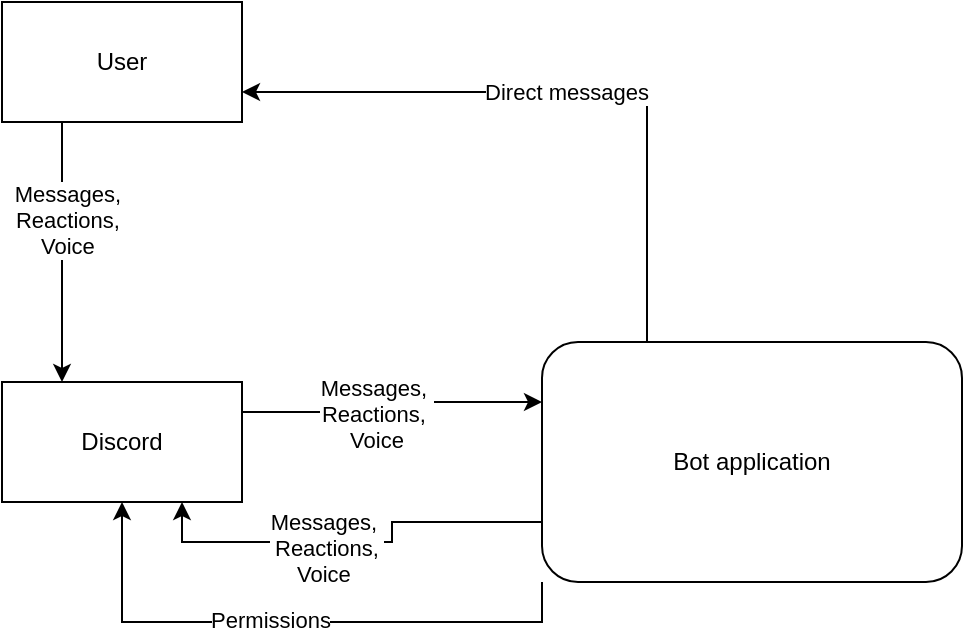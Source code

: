 <mxfile version="15.7.3" type="github">
  <diagram id="f5GZlIzyZnxSGYJT9G3B" name="Page-1">
    <mxGraphModel dx="1298" dy="721" grid="1" gridSize="10" guides="1" tooltips="1" connect="1" arrows="1" fold="1" page="1" pageScale="1" pageWidth="827" pageHeight="1169" math="0" shadow="0">
      <root>
        <mxCell id="0" />
        <mxCell id="1" parent="0" />
        <mxCell id="PesfteonWnOpIm44CVu_-4" style="edgeStyle=orthogonalEdgeStyle;rounded=0;orthogonalLoop=1;jettySize=auto;html=1;exitX=0.25;exitY=1;exitDx=0;exitDy=0;entryX=0.25;entryY=0;entryDx=0;entryDy=0;" parent="1" source="PesfteonWnOpIm44CVu_-1" target="PesfteonWnOpIm44CVu_-3" edge="1">
          <mxGeometry relative="1" as="geometry" />
        </mxCell>
        <mxCell id="PesfteonWnOpIm44CVu_-5" value="Messages,&amp;nbsp;&lt;br&gt;Reactions,&amp;nbsp;&lt;br&gt;Voice&amp;nbsp;" style="edgeLabel;html=1;align=center;verticalAlign=middle;resizable=0;points=[];" parent="PesfteonWnOpIm44CVu_-4" vertex="1" connectable="0">
          <mxGeometry x="-0.246" y="4" relative="1" as="geometry">
            <mxPoint as="offset" />
          </mxGeometry>
        </mxCell>
        <mxCell id="PesfteonWnOpIm44CVu_-1" value="User" style="rounded=0;whiteSpace=wrap;html=1;" parent="1" vertex="1">
          <mxGeometry x="270" y="100" width="120" height="60" as="geometry" />
        </mxCell>
        <mxCell id="PesfteonWnOpIm44CVu_-10" style="edgeStyle=orthogonalEdgeStyle;rounded=0;orthogonalLoop=1;jettySize=auto;html=1;exitX=0;exitY=0.75;exitDx=0;exitDy=0;entryX=0.75;entryY=1;entryDx=0;entryDy=0;" parent="1" source="PesfteonWnOpIm44CVu_-2" target="PesfteonWnOpIm44CVu_-3" edge="1">
          <mxGeometry relative="1" as="geometry" />
        </mxCell>
        <mxCell id="PesfteonWnOpIm44CVu_-11" value="Messages,&amp;nbsp;&lt;br&gt;Reactions,&lt;br&gt;Voice&amp;nbsp;" style="edgeLabel;html=1;align=center;verticalAlign=middle;resizable=0;points=[];" parent="PesfteonWnOpIm44CVu_-10" vertex="1" connectable="0">
          <mxGeometry x="0.124" y="3" relative="1" as="geometry">
            <mxPoint as="offset" />
          </mxGeometry>
        </mxCell>
        <mxCell id="PesfteonWnOpIm44CVu_-12" style="edgeStyle=orthogonalEdgeStyle;rounded=0;orthogonalLoop=1;jettySize=auto;html=1;exitX=0;exitY=1;exitDx=0;exitDy=0;entryX=0.5;entryY=1;entryDx=0;entryDy=0;" parent="1" source="PesfteonWnOpIm44CVu_-2" target="PesfteonWnOpIm44CVu_-3" edge="1">
          <mxGeometry relative="1" as="geometry" />
        </mxCell>
        <mxCell id="PesfteonWnOpIm44CVu_-13" value="Permissions" style="edgeLabel;html=1;align=center;verticalAlign=middle;resizable=0;points=[];" parent="PesfteonWnOpIm44CVu_-12" vertex="1" connectable="0">
          <mxGeometry x="0.076" y="-1" relative="1" as="geometry">
            <mxPoint as="offset" />
          </mxGeometry>
        </mxCell>
        <mxCell id="PesfteonWnOpIm44CVu_-14" style="edgeStyle=orthogonalEdgeStyle;rounded=0;orthogonalLoop=1;jettySize=auto;html=1;exitX=0.25;exitY=0;exitDx=0;exitDy=0;entryX=1;entryY=0.75;entryDx=0;entryDy=0;" parent="1" source="PesfteonWnOpIm44CVu_-2" target="PesfteonWnOpIm44CVu_-1" edge="1">
          <mxGeometry relative="1" as="geometry" />
        </mxCell>
        <mxCell id="PesfteonWnOpIm44CVu_-15" value="Direct messages" style="edgeLabel;html=1;align=center;verticalAlign=middle;resizable=0;points=[];" parent="PesfteonWnOpIm44CVu_-14" vertex="1" connectable="0">
          <mxGeometry x="0.017" relative="1" as="geometry">
            <mxPoint x="1" as="offset" />
          </mxGeometry>
        </mxCell>
        <mxCell id="PesfteonWnOpIm44CVu_-2" value="Bot application" style="rounded=1;whiteSpace=wrap;html=1;align=center;" parent="1" vertex="1">
          <mxGeometry x="540" y="270" width="210" height="120" as="geometry" />
        </mxCell>
        <mxCell id="PesfteonWnOpIm44CVu_-8" style="edgeStyle=orthogonalEdgeStyle;rounded=0;orthogonalLoop=1;jettySize=auto;html=1;exitX=1;exitY=0.25;exitDx=0;exitDy=0;entryX=0;entryY=0.25;entryDx=0;entryDy=0;" parent="1" source="PesfteonWnOpIm44CVu_-3" target="PesfteonWnOpIm44CVu_-2" edge="1">
          <mxGeometry relative="1" as="geometry" />
        </mxCell>
        <mxCell id="PesfteonWnOpIm44CVu_-9" value="Messages,&amp;nbsp;&lt;br&gt;Reactions,&amp;nbsp;&lt;br&gt;Voice" style="edgeLabel;html=1;align=center;verticalAlign=middle;resizable=0;points=[];" parent="PesfteonWnOpIm44CVu_-8" vertex="1" connectable="0">
          <mxGeometry x="-0.136" y="-1" relative="1" as="geometry">
            <mxPoint as="offset" />
          </mxGeometry>
        </mxCell>
        <mxCell id="PesfteonWnOpIm44CVu_-3" value="Discord" style="rounded=0;whiteSpace=wrap;html=1;align=center;" parent="1" vertex="1">
          <mxGeometry x="270" y="290" width="120" height="60" as="geometry" />
        </mxCell>
      </root>
    </mxGraphModel>
  </diagram>
</mxfile>
